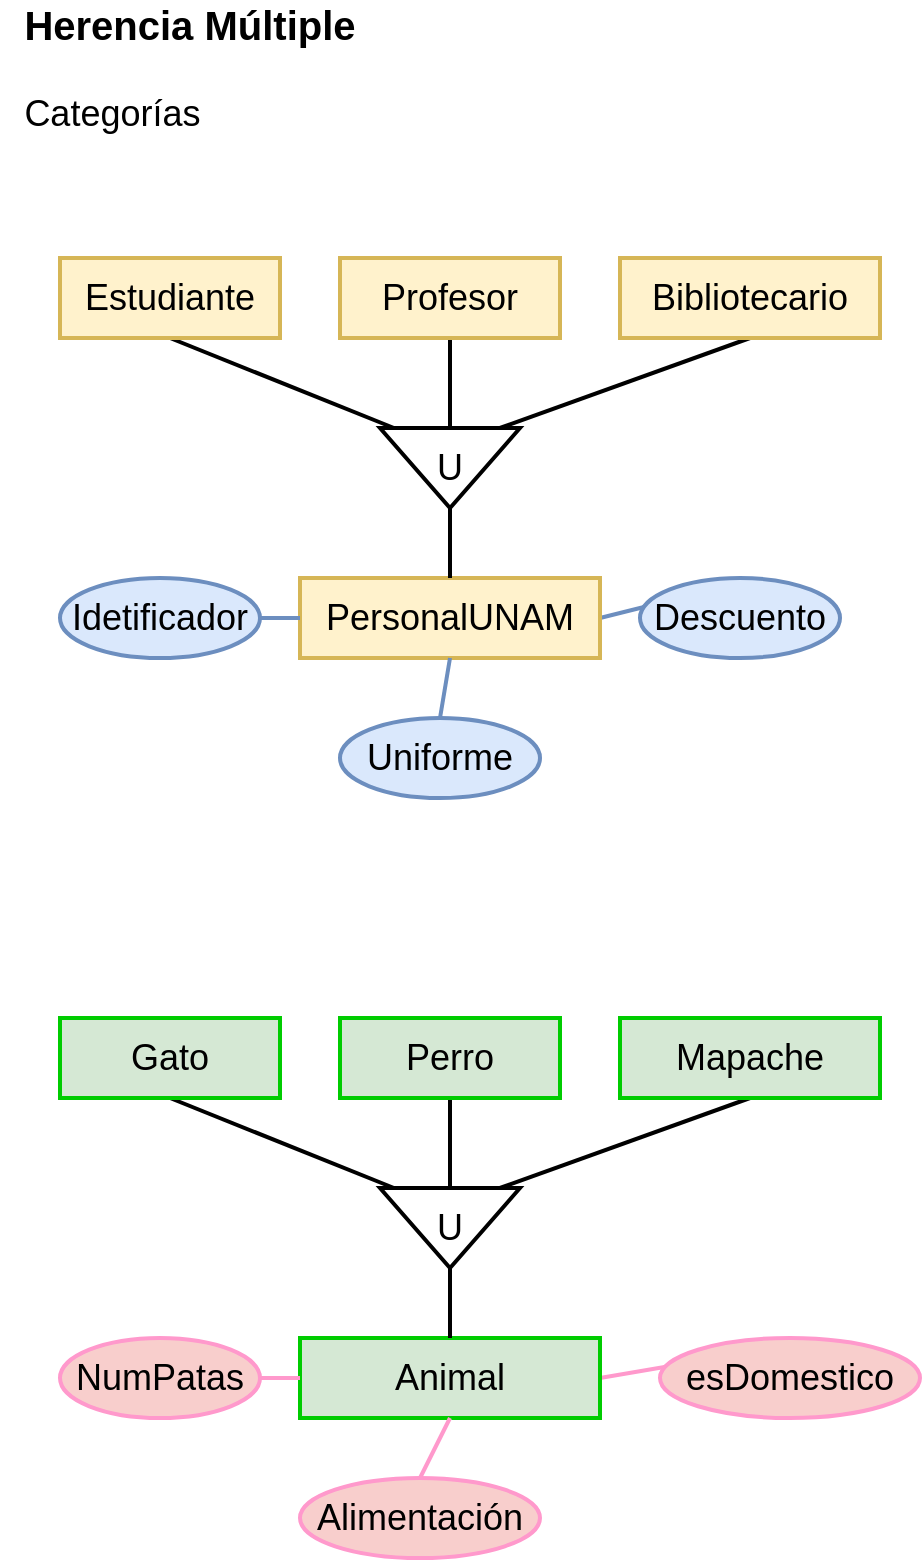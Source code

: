 <mxfile version="17.2.1" type="device"><diagram id="6vMpBkLFDFHH4S3tinXy" name="Página-1"><mxGraphModel dx="796" dy="566" grid="1" gridSize="10" guides="1" tooltips="1" connect="1" arrows="1" fold="1" page="1" pageScale="1" pageWidth="827" pageHeight="1169" math="0" shadow="0"><root><mxCell id="0"/><mxCell id="1" parent="0"/><mxCell id="NXoijYF4uYYWlMlRReyH-2" value="&lt;font&gt;&lt;span style=&quot;font-size: 20px&quot;&gt;&lt;b&gt;Herencia Múltiple&lt;/b&gt;&lt;/span&gt;&lt;br&gt;&lt;div style=&quot;text-align: left&quot;&gt;&lt;span&gt;&lt;font style=&quot;font-size: 18px&quot;&gt;&lt;br&gt;&lt;/font&gt;&lt;/span&gt;&lt;/div&gt;&lt;div style=&quot;text-align: left&quot;&gt;Categorías&lt;/div&gt;&lt;/font&gt;" style="text;html=1;strokeColor=none;fillColor=none;align=center;verticalAlign=middle;whiteSpace=wrap;rounded=0;fontSize=18;" vertex="1" parent="1"><mxGeometry x="130" y="90" width="190" height="30" as="geometry"/></mxCell><mxCell id="NXoijYF4uYYWlMlRReyH-27" style="rounded=0;orthogonalLoop=1;jettySize=auto;html=1;exitX=1;exitY=0.5;exitDx=0;exitDy=0;entryX=0.04;entryY=0.35;entryDx=0;entryDy=0;entryPerimeter=0;fontSize=18;endArrow=none;endFill=0;strokeWidth=2;fillColor=#dae8fc;strokeColor=#6c8ebf;" edge="1" parent="1" source="NXoijYF4uYYWlMlRReyH-14" target="NXoijYF4uYYWlMlRReyH-26"><mxGeometry relative="1" as="geometry"/></mxCell><mxCell id="NXoijYF4uYYWlMlRReyH-14" value="&lt;span style=&quot;font-size: 18px&quot;&gt;PersonalUNAM&lt;/span&gt;" style="whiteSpace=wrap;html=1;align=center;strokeWidth=2;fillColor=#fff2cc;strokeColor=#d6b656;" vertex="1" parent="1"><mxGeometry x="280" y="360" width="150" height="40" as="geometry"/></mxCell><mxCell id="NXoijYF4uYYWlMlRReyH-51" style="edgeStyle=none;rounded=0;orthogonalLoop=1;jettySize=auto;html=1;exitX=0.5;exitY=1;exitDx=0;exitDy=0;entryX=0;entryY=0.143;entryDx=0;entryDy=0;entryPerimeter=0;fontSize=18;endArrow=none;endFill=0;strokeWidth=2;" edge="1" parent="1" source="NXoijYF4uYYWlMlRReyH-16" target="NXoijYF4uYYWlMlRReyH-19"><mxGeometry relative="1" as="geometry"/></mxCell><mxCell id="NXoijYF4uYYWlMlRReyH-16" value="&lt;span style=&quot;font-size: 18px&quot;&gt;Bibliotecario&lt;/span&gt;" style="whiteSpace=wrap;html=1;align=center;strokeWidth=2;fillColor=#fff2cc;strokeColor=#d6b656;" vertex="1" parent="1"><mxGeometry x="440" y="200" width="130" height="40" as="geometry"/></mxCell><mxCell id="NXoijYF4uYYWlMlRReyH-50" style="edgeStyle=none;rounded=0;orthogonalLoop=1;jettySize=auto;html=1;exitX=0.5;exitY=1;exitDx=0;exitDy=0;entryX=0;entryY=0.5;entryDx=0;entryDy=0;fontSize=18;endArrow=none;endFill=0;strokeWidth=2;" edge="1" parent="1" source="NXoijYF4uYYWlMlRReyH-17" target="NXoijYF4uYYWlMlRReyH-19"><mxGeometry relative="1" as="geometry"/></mxCell><mxCell id="NXoijYF4uYYWlMlRReyH-17" value="&lt;span style=&quot;font-size: 18px&quot;&gt;Profesor&lt;/span&gt;" style="whiteSpace=wrap;html=1;align=center;strokeWidth=2;fillColor=#fff2cc;strokeColor=#d6b656;" vertex="1" parent="1"><mxGeometry x="300" y="200" width="110" height="40" as="geometry"/></mxCell><mxCell id="NXoijYF4uYYWlMlRReyH-52" style="edgeStyle=none;rounded=0;orthogonalLoop=1;jettySize=auto;html=1;exitX=0.5;exitY=1;exitDx=0;exitDy=0;entryX=0;entryY=0.9;entryDx=0;entryDy=0;entryPerimeter=0;fontSize=18;endArrow=none;endFill=0;strokeWidth=2;" edge="1" parent="1" source="NXoijYF4uYYWlMlRReyH-18" target="NXoijYF4uYYWlMlRReyH-19"><mxGeometry relative="1" as="geometry"/></mxCell><mxCell id="NXoijYF4uYYWlMlRReyH-18" value="&lt;span style=&quot;font-size: 18px&quot;&gt;Estudiante&lt;/span&gt;" style="whiteSpace=wrap;html=1;align=center;strokeWidth=2;fillColor=#fff2cc;strokeColor=#d6b656;" vertex="1" parent="1"><mxGeometry x="160" y="200" width="110" height="40" as="geometry"/></mxCell><mxCell id="NXoijYF4uYYWlMlRReyH-53" style="edgeStyle=none;rounded=0;orthogonalLoop=1;jettySize=auto;html=1;exitX=1;exitY=0.5;exitDx=0;exitDy=0;entryX=0.5;entryY=0;entryDx=0;entryDy=0;fontSize=18;endArrow=none;endFill=0;strokeWidth=2;" edge="1" parent="1" source="NXoijYF4uYYWlMlRReyH-19" target="NXoijYF4uYYWlMlRReyH-14"><mxGeometry relative="1" as="geometry"/></mxCell><mxCell id="NXoijYF4uYYWlMlRReyH-19" value="" style="triangle;whiteSpace=wrap;html=1;rotation=90;strokeWidth=2;" vertex="1" parent="1"><mxGeometry x="335" y="270" width="40" height="70" as="geometry"/></mxCell><mxCell id="NXoijYF4uYYWlMlRReyH-26" value="&lt;font style=&quot;font-size: 18px&quot;&gt;Descuento&lt;/font&gt;" style="ellipse;whiteSpace=wrap;html=1;align=center;strokeWidth=2;fillColor=#dae8fc;strokeColor=#6c8ebf;" vertex="1" parent="1"><mxGeometry x="450" y="360" width="100" height="40" as="geometry"/></mxCell><mxCell id="NXoijYF4uYYWlMlRReyH-29" style="edgeStyle=none;rounded=0;orthogonalLoop=1;jettySize=auto;html=1;exitX=0.5;exitY=0;exitDx=0;exitDy=0;entryX=0.5;entryY=1;entryDx=0;entryDy=0;fontSize=18;endArrow=none;endFill=0;strokeWidth=2;fillColor=#dae8fc;strokeColor=#6c8ebf;" edge="1" parent="1" source="NXoijYF4uYYWlMlRReyH-28" target="NXoijYF4uYYWlMlRReyH-14"><mxGeometry relative="1" as="geometry"/></mxCell><mxCell id="NXoijYF4uYYWlMlRReyH-28" value="&lt;span style=&quot;font-size: 18px&quot;&gt;Uniforme&lt;/span&gt;" style="ellipse;whiteSpace=wrap;html=1;align=center;strokeWidth=2;fillColor=#dae8fc;strokeColor=#6c8ebf;" vertex="1" parent="1"><mxGeometry x="300" y="430" width="100" height="40" as="geometry"/></mxCell><mxCell id="NXoijYF4uYYWlMlRReyH-31" style="edgeStyle=none;rounded=0;orthogonalLoop=1;jettySize=auto;html=1;exitX=1;exitY=0.5;exitDx=0;exitDy=0;entryX=0;entryY=0.5;entryDx=0;entryDy=0;fontSize=18;endArrow=none;endFill=0;strokeWidth=2;fillColor=#dae8fc;strokeColor=#6c8ebf;" edge="1" parent="1" source="NXoijYF4uYYWlMlRReyH-30" target="NXoijYF4uYYWlMlRReyH-14"><mxGeometry relative="1" as="geometry"/></mxCell><mxCell id="NXoijYF4uYYWlMlRReyH-30" value="&lt;span style=&quot;font-size: 18px&quot;&gt;Idetificador&lt;/span&gt;" style="ellipse;whiteSpace=wrap;html=1;align=center;strokeWidth=2;fillColor=#dae8fc;strokeColor=#6c8ebf;" vertex="1" parent="1"><mxGeometry x="160" y="360" width="100" height="40" as="geometry"/></mxCell><mxCell id="NXoijYF4uYYWlMlRReyH-32" value="&lt;font style=&quot;font-size: 18px&quot;&gt;U&lt;/font&gt;" style="text;html=1;strokeColor=none;fillColor=none;align=center;verticalAlign=middle;whiteSpace=wrap;rounded=0;fontSize=18;" vertex="1" parent="1"><mxGeometry x="340" y="290" width="30" height="30" as="geometry"/></mxCell><mxCell id="NXoijYF4uYYWlMlRReyH-54" style="rounded=0;orthogonalLoop=1;jettySize=auto;html=1;exitX=1;exitY=0.5;exitDx=0;exitDy=0;entryX=0.04;entryY=0.35;entryDx=0;entryDy=0;entryPerimeter=0;fontSize=18;endArrow=none;endFill=0;strokeWidth=2;fillColor=#f8cecc;strokeColor=#FF99CC;" edge="1" parent="1" source="NXoijYF4uYYWlMlRReyH-55" target="NXoijYF4uYYWlMlRReyH-64"><mxGeometry relative="1" as="geometry"/></mxCell><mxCell id="NXoijYF4uYYWlMlRReyH-55" value="&lt;span style=&quot;font-size: 18px&quot;&gt;Animal&lt;/span&gt;" style="whiteSpace=wrap;html=1;align=center;strokeWidth=2;fillColor=#d5e8d4;strokeColor=#00CC00;" vertex="1" parent="1"><mxGeometry x="280" y="740" width="150" height="40" as="geometry"/></mxCell><mxCell id="NXoijYF4uYYWlMlRReyH-56" style="edgeStyle=none;rounded=0;orthogonalLoop=1;jettySize=auto;html=1;exitX=0.5;exitY=1;exitDx=0;exitDy=0;entryX=0;entryY=0.143;entryDx=0;entryDy=0;entryPerimeter=0;fontSize=18;endArrow=none;endFill=0;strokeWidth=2;" edge="1" parent="1" source="NXoijYF4uYYWlMlRReyH-57" target="NXoijYF4uYYWlMlRReyH-63"><mxGeometry relative="1" as="geometry"/></mxCell><mxCell id="NXoijYF4uYYWlMlRReyH-57" value="&lt;span style=&quot;font-size: 18px&quot;&gt;Mapache&lt;/span&gt;" style="whiteSpace=wrap;html=1;align=center;strokeWidth=2;fillColor=#d5e8d4;strokeColor=#00CC00;" vertex="1" parent="1"><mxGeometry x="440" y="580" width="130" height="40" as="geometry"/></mxCell><mxCell id="NXoijYF4uYYWlMlRReyH-58" style="edgeStyle=none;rounded=0;orthogonalLoop=1;jettySize=auto;html=1;exitX=0.5;exitY=1;exitDx=0;exitDy=0;entryX=0;entryY=0.5;entryDx=0;entryDy=0;fontSize=18;endArrow=none;endFill=0;strokeWidth=2;" edge="1" parent="1" source="NXoijYF4uYYWlMlRReyH-59" target="NXoijYF4uYYWlMlRReyH-63"><mxGeometry relative="1" as="geometry"/></mxCell><mxCell id="NXoijYF4uYYWlMlRReyH-59" value="&lt;span style=&quot;font-size: 18px&quot;&gt;Perro&lt;/span&gt;" style="whiteSpace=wrap;html=1;align=center;strokeWidth=2;fillColor=#d5e8d4;strokeColor=#00CC00;" vertex="1" parent="1"><mxGeometry x="300" y="580" width="110" height="40" as="geometry"/></mxCell><mxCell id="NXoijYF4uYYWlMlRReyH-60" style="edgeStyle=none;rounded=0;orthogonalLoop=1;jettySize=auto;html=1;exitX=0.5;exitY=1;exitDx=0;exitDy=0;entryX=0;entryY=0.9;entryDx=0;entryDy=0;entryPerimeter=0;fontSize=18;endArrow=none;endFill=0;strokeWidth=2;" edge="1" parent="1" source="NXoijYF4uYYWlMlRReyH-61" target="NXoijYF4uYYWlMlRReyH-63"><mxGeometry relative="1" as="geometry"/></mxCell><mxCell id="NXoijYF4uYYWlMlRReyH-61" value="&lt;span style=&quot;font-size: 18px&quot;&gt;Gato&lt;/span&gt;" style="whiteSpace=wrap;html=1;align=center;strokeWidth=2;fillColor=#d5e8d4;strokeColor=#00CC00;" vertex="1" parent="1"><mxGeometry x="160" y="580" width="110" height="40" as="geometry"/></mxCell><mxCell id="NXoijYF4uYYWlMlRReyH-62" style="edgeStyle=none;rounded=0;orthogonalLoop=1;jettySize=auto;html=1;exitX=1;exitY=0.5;exitDx=0;exitDy=0;entryX=0.5;entryY=0;entryDx=0;entryDy=0;fontSize=18;endArrow=none;endFill=0;strokeWidth=2;" edge="1" parent="1" source="NXoijYF4uYYWlMlRReyH-63" target="NXoijYF4uYYWlMlRReyH-55"><mxGeometry relative="1" as="geometry"/></mxCell><mxCell id="NXoijYF4uYYWlMlRReyH-63" value="" style="triangle;whiteSpace=wrap;html=1;rotation=90;strokeWidth=2;" vertex="1" parent="1"><mxGeometry x="335" y="650" width="40" height="70" as="geometry"/></mxCell><mxCell id="NXoijYF4uYYWlMlRReyH-64" value="&lt;span style=&quot;font-size: 18px&quot;&gt;esDomestico&lt;/span&gt;" style="ellipse;whiteSpace=wrap;html=1;align=center;strokeWidth=2;fillColor=#f8cecc;strokeColor=#FF99CC;" vertex="1" parent="1"><mxGeometry x="460" y="740" width="130" height="40" as="geometry"/></mxCell><mxCell id="NXoijYF4uYYWlMlRReyH-65" style="edgeStyle=none;rounded=0;orthogonalLoop=1;jettySize=auto;html=1;exitX=0.5;exitY=0;exitDx=0;exitDy=0;entryX=0.5;entryY=1;entryDx=0;entryDy=0;fontSize=18;endArrow=none;endFill=0;strokeWidth=2;fillColor=#f8cecc;strokeColor=#FF99CC;" edge="1" parent="1" source="NXoijYF4uYYWlMlRReyH-66" target="NXoijYF4uYYWlMlRReyH-55"><mxGeometry relative="1" as="geometry"/></mxCell><mxCell id="NXoijYF4uYYWlMlRReyH-66" value="&lt;span style=&quot;font-size: 18px&quot;&gt;Alimentación&lt;/span&gt;" style="ellipse;whiteSpace=wrap;html=1;align=center;strokeWidth=2;fillColor=#f8cecc;strokeColor=#FF99CC;" vertex="1" parent="1"><mxGeometry x="280" y="810" width="120" height="40" as="geometry"/></mxCell><mxCell id="NXoijYF4uYYWlMlRReyH-67" style="edgeStyle=none;rounded=0;orthogonalLoop=1;jettySize=auto;html=1;exitX=1;exitY=0.5;exitDx=0;exitDy=0;entryX=0;entryY=0.5;entryDx=0;entryDy=0;fontSize=18;endArrow=none;endFill=0;strokeWidth=2;fillColor=#f8cecc;strokeColor=#FF99CC;" edge="1" parent="1" source="NXoijYF4uYYWlMlRReyH-68" target="NXoijYF4uYYWlMlRReyH-55"><mxGeometry relative="1" as="geometry"/></mxCell><mxCell id="NXoijYF4uYYWlMlRReyH-68" value="&lt;span style=&quot;font-size: 18px&quot;&gt;NumPatas&lt;/span&gt;" style="ellipse;whiteSpace=wrap;html=1;align=center;strokeWidth=2;fillColor=#f8cecc;strokeColor=#FF99CC;" vertex="1" parent="1"><mxGeometry x="160" y="740" width="100" height="40" as="geometry"/></mxCell><mxCell id="NXoijYF4uYYWlMlRReyH-69" value="&lt;font style=&quot;font-size: 18px&quot;&gt;U&lt;/font&gt;" style="text;html=1;strokeColor=none;fillColor=none;align=center;verticalAlign=middle;whiteSpace=wrap;rounded=0;fontSize=18;" vertex="1" parent="1"><mxGeometry x="340" y="670" width="30" height="30" as="geometry"/></mxCell></root></mxGraphModel></diagram></mxfile>